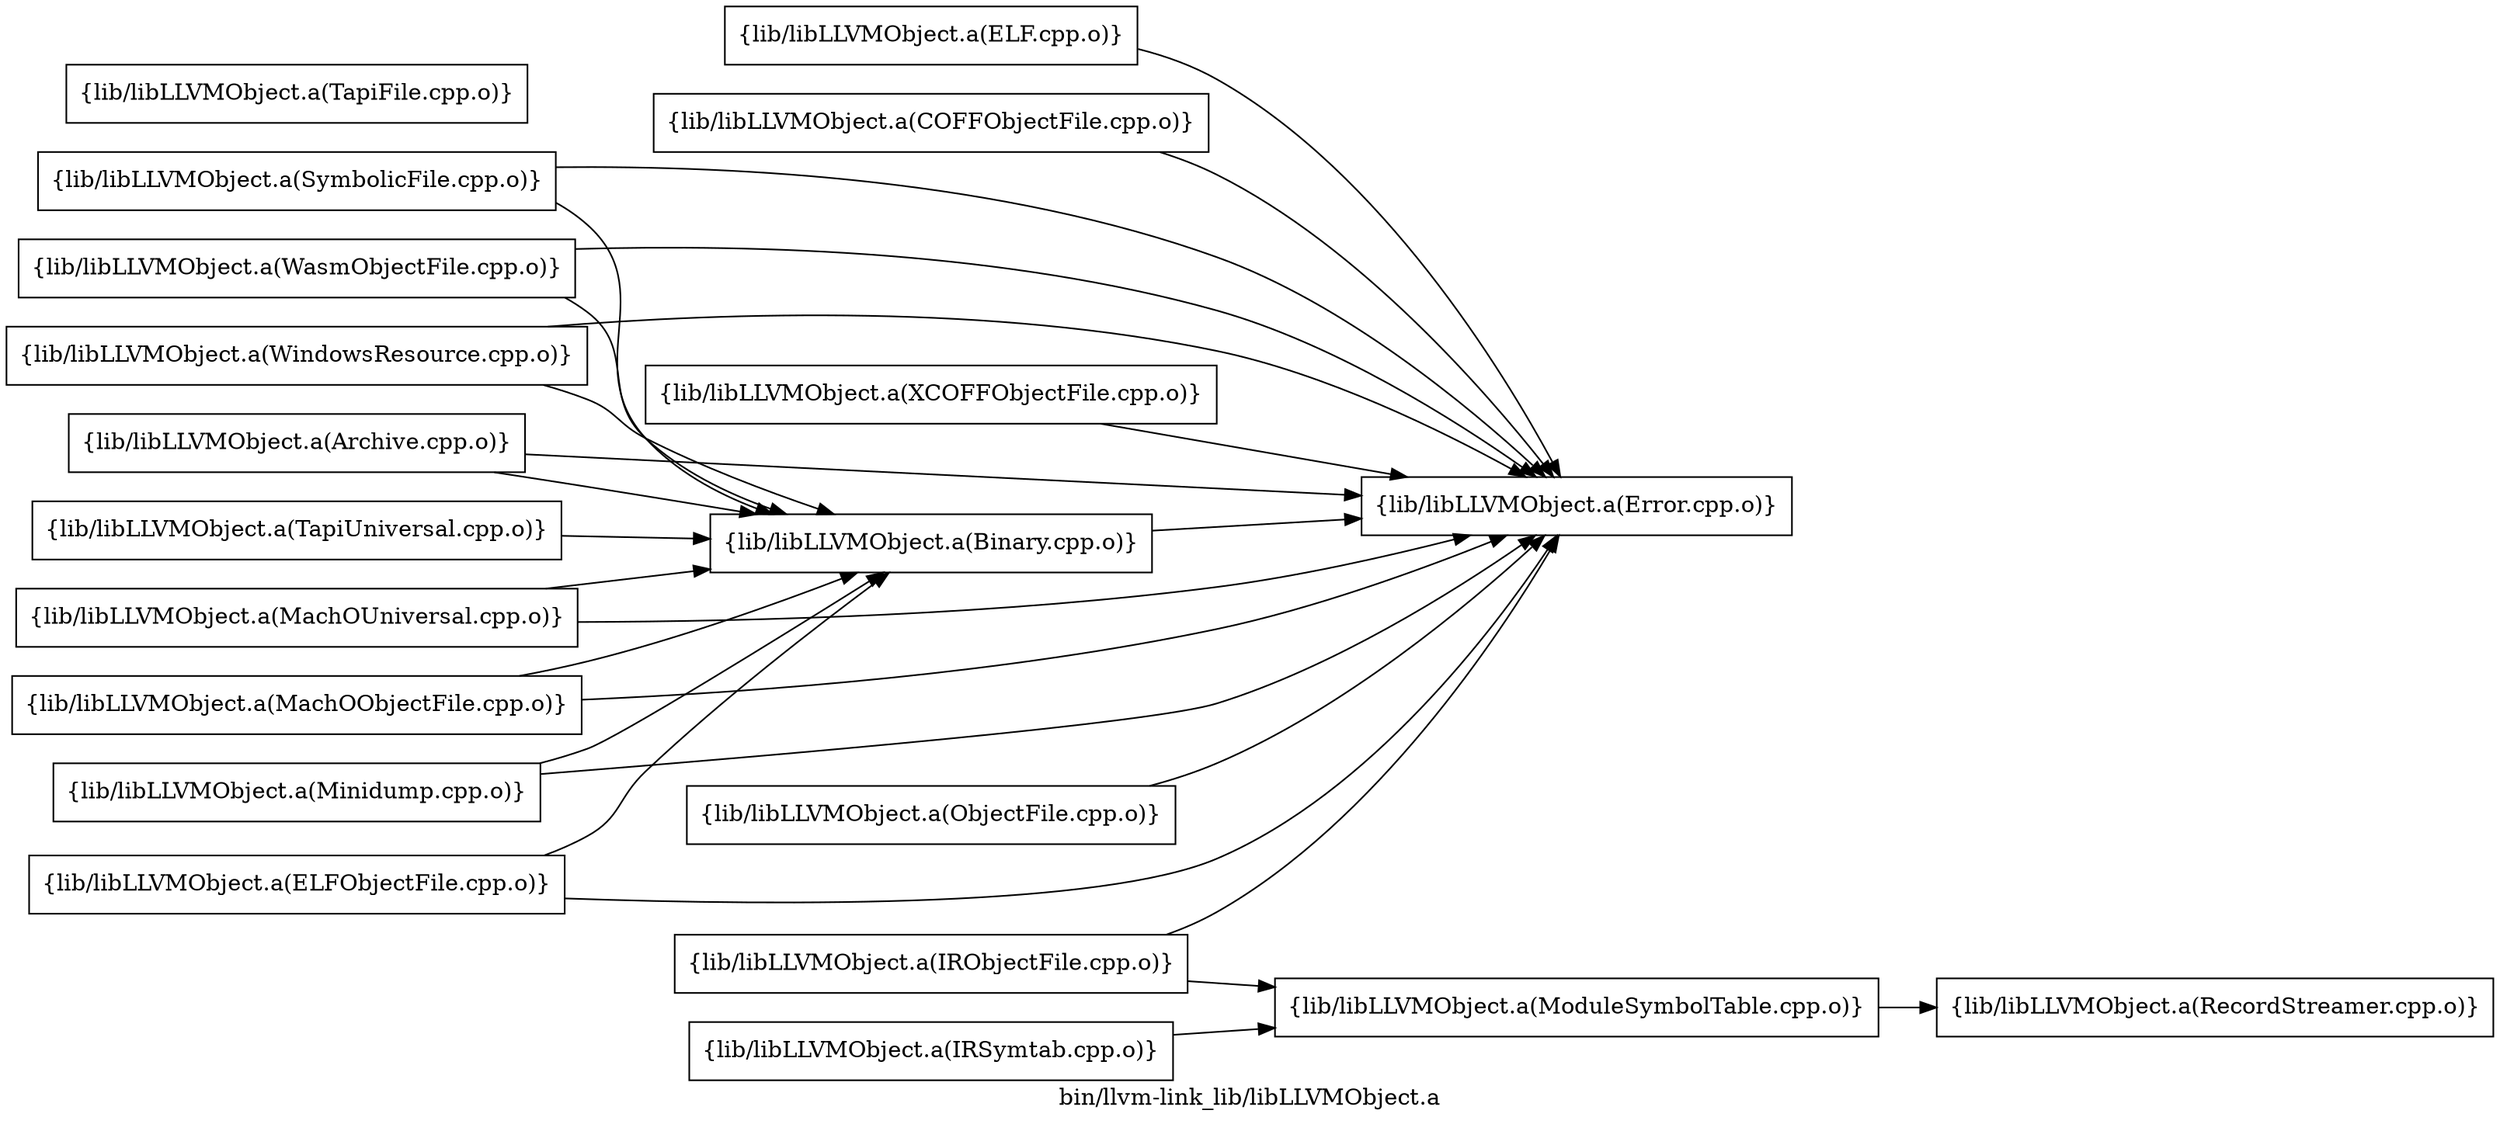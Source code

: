 digraph "bin/llvm-link_lib/libLLVMObject.a" {
	label="bin/llvm-link_lib/libLLVMObject.a";
	rankdir=LR;
	{ rank=same; Node0x55a762b0dda8;  }
	{ rank=same; Node0x55a762b0dda8;  }

	Node0x55a762b0dda8 [shape=record,shape=box,group=0,label="{lib/libLLVMObject.a(Archive.cpp.o)}"];
	Node0x55a762b0dda8 -> Node0x55a762b0e258;
	Node0x55a762b0dda8 -> Node0x55a762b0eed8;
	Node0x55a762b0e258 [shape=record,shape=box,group=0,label="{lib/libLLVMObject.a(Binary.cpp.o)}"];
	Node0x55a762b0e258 -> Node0x55a762b0eed8;
	Node0x55a762b0c958 [shape=record,shape=box,group=0,label="{lib/libLLVMObject.a(IRSymtab.cpp.o)}"];
	Node0x55a762b0c958 -> Node0x55a762b15198;
	Node0x55a762b15198 [shape=record,shape=box,group=0,label="{lib/libLLVMObject.a(ModuleSymbolTable.cpp.o)}"];
	Node0x55a762b15198 -> Node0x55a762b0d6c8;
	Node0x55a762b0eed8 [shape=record,shape=box,group=0,label="{lib/libLLVMObject.a(Error.cpp.o)}"];
	Node0x55a762b0d8a8 [shape=record,shape=box,group=0,label="{lib/libLLVMObject.a(MachOUniversal.cpp.o)}"];
	Node0x55a762b0d8a8 -> Node0x55a762b0e258;
	Node0x55a762b0d8a8 -> Node0x55a762b0eed8;
	Node0x55a762b156e8 [shape=record,shape=box,group=0,label="{lib/libLLVMObject.a(MachOObjectFile.cpp.o)}"];
	Node0x55a762b156e8 -> Node0x55a762b0e258;
	Node0x55a762b156e8 -> Node0x55a762b0eed8;
	Node0x55a762b165e8 [shape=record,shape=box,group=0,label="{lib/libLLVMObject.a(IRObjectFile.cpp.o)}"];
	Node0x55a762b165e8 -> Node0x55a762b0eed8;
	Node0x55a762b165e8 -> Node0x55a762b15198;
	Node0x55a762b14608 [shape=record,shape=box,group=0,label="{lib/libLLVMObject.a(Minidump.cpp.o)}"];
	Node0x55a762b14608 -> Node0x55a762b0e258;
	Node0x55a762b14608 -> Node0x55a762b0eed8;
	Node0x55a762b0d6c8 [shape=record,shape=box,group=0,label="{lib/libLLVMObject.a(RecordStreamer.cpp.o)}"];
	Node0x55a762b14518 [shape=record,shape=box,group=0,label="{lib/libLLVMObject.a(ObjectFile.cpp.o)}"];
	Node0x55a762b14518 -> Node0x55a762b0eed8;
	Node0x55a762b160e8 [shape=record,shape=box,group=0,label="{lib/libLLVMObject.a(ELFObjectFile.cpp.o)}"];
	Node0x55a762b160e8 -> Node0x55a762b0e258;
	Node0x55a762b160e8 -> Node0x55a762b0eed8;
	Node0x55a762b167c8 [shape=record,shape=box,group=0,label="{lib/libLLVMObject.a(ELF.cpp.o)}"];
	Node0x55a762b167c8 -> Node0x55a762b0eed8;
	Node0x55a762b157d8 [shape=record,shape=box,group=0,label="{lib/libLLVMObject.a(COFFObjectFile.cpp.o)}"];
	Node0x55a762b157d8 -> Node0x55a762b0eed8;
	Node0x55a762b0d8f8 [shape=record,shape=box,group=0,label="{lib/libLLVMObject.a(SymbolicFile.cpp.o)}"];
	Node0x55a762b0d8f8 -> Node0x55a762b0e258;
	Node0x55a762b0d8f8 -> Node0x55a762b0eed8;
	Node0x55a762b0d178 [shape=record,shape=box,group=0,label="{lib/libLLVMObject.a(TapiUniversal.cpp.o)}"];
	Node0x55a762b0d178 -> Node0x55a762b0e258;
	Node0x55a762b0e6b8 [shape=record,shape=box,group=0,label="{lib/libLLVMObject.a(TapiFile.cpp.o)}"];
	Node0x55a762b0df88 [shape=record,shape=box,group=0,label="{lib/libLLVMObject.a(WasmObjectFile.cpp.o)}"];
	Node0x55a762b0df88 -> Node0x55a762b0e258;
	Node0x55a762b0df88 -> Node0x55a762b0eed8;
	Node0x55a762b0e848 [shape=record,shape=box,group=0,label="{lib/libLLVMObject.a(WindowsResource.cpp.o)}"];
	Node0x55a762b0e848 -> Node0x55a762b0e258;
	Node0x55a762b0e848 -> Node0x55a762b0eed8;
	Node0x55a762b0e578 [shape=record,shape=box,group=0,label="{lib/libLLVMObject.a(XCOFFObjectFile.cpp.o)}"];
	Node0x55a762b0e578 -> Node0x55a762b0eed8;
}
